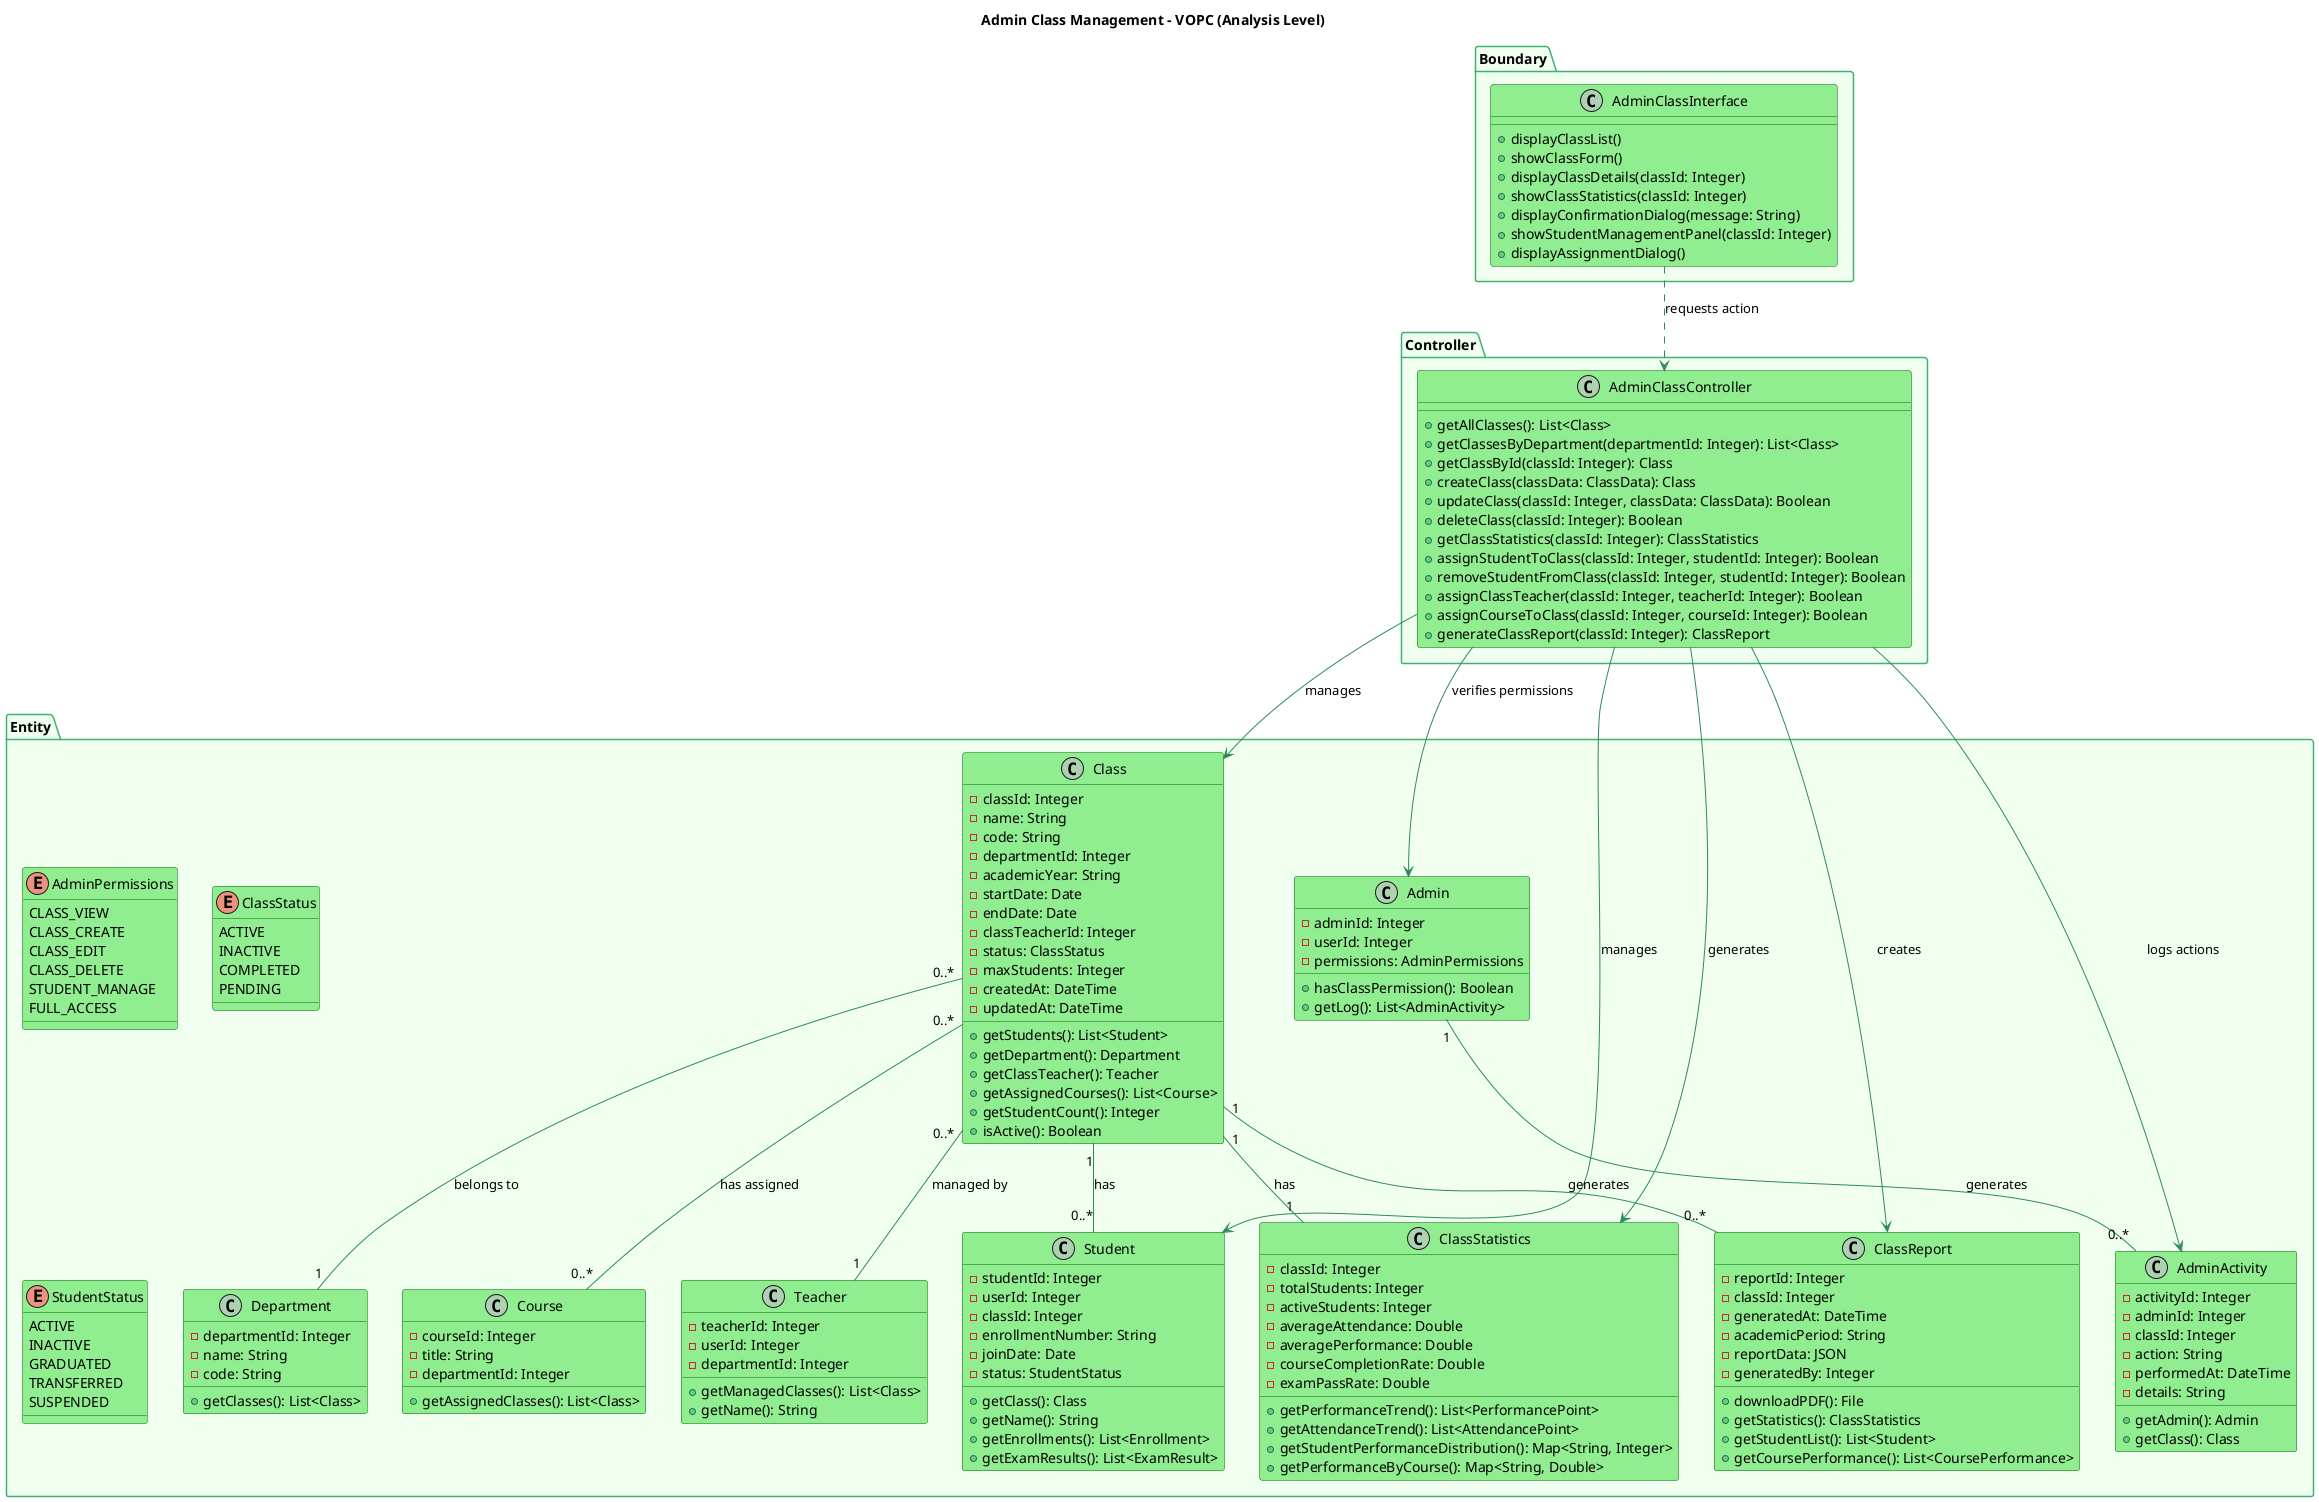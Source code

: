@startuml
title Admin Class Management - VOPC (Analysis Level)

skinparam class {
  BackgroundColor LightGreen
  ArrowColor SeaGreen
  BorderColor DarkGreen
}

skinparam package {
  BackgroundColor Honeydew
  BorderColor MediumSeaGreen
}

package "Boundary" {
  class "AdminClassInterface" as ACI {
    + displayClassList()
    + showClassForm()
    + displayClassDetails(classId: Integer)
    + showClassStatistics(classId: Integer)
    + displayConfirmationDialog(message: String)
    + showStudentManagementPanel(classId: Integer)
    + displayAssignmentDialog()
  }
}

package "Controller" {
  class "AdminClassController" as ACC {
    + getAllClasses(): List<Class>
    + getClassesByDepartment(departmentId: Integer): List<Class>
    + getClassById(classId: Integer): Class
    + createClass(classData: ClassData): Class
    + updateClass(classId: Integer, classData: ClassData): Boolean
    + deleteClass(classId: Integer): Boolean
    + getClassStatistics(classId: Integer): ClassStatistics
    + assignStudentToClass(classId: Integer, studentId: Integer): Boolean
    + removeStudentFromClass(classId: Integer, studentId: Integer): Boolean
    + assignClassTeacher(classId: Integer, teacherId: Integer): Boolean
    + assignCourseToClass(classId: Integer, courseId: Integer): Boolean
    + generateClassReport(classId: Integer): ClassReport
  }
}

package "Entity" {
  class "Admin" as A {
    - adminId: Integer
    - userId: Integer
    - permissions: AdminPermissions
    + hasClassPermission(): Boolean
    + getLog(): List<AdminActivity>
  }
  
  class "Class" as C {
    - classId: Integer
    - name: String
    - code: String
    - departmentId: Integer
    - academicYear: String
    - startDate: Date
    - endDate: Date
    - classTeacherId: Integer
    - status: ClassStatus
    - maxStudents: Integer
    - createdAt: DateTime
    - updatedAt: DateTime
    + getStudents(): List<Student>
    + getDepartment(): Department
    + getClassTeacher(): Teacher
    + getAssignedCourses(): List<Course>
    + getStudentCount(): Integer
    + isActive(): Boolean
  }
  
  class "Student" as S {
    - studentId: Integer
    - userId: Integer
    - classId: Integer
    - enrollmentNumber: String
    - joinDate: Date
    - status: StudentStatus
    + getClass(): Class
    + getName(): String
    + getEnrollments(): List<Enrollment>
    + getExamResults(): List<ExamResult>
  }
  
  class "Teacher" as T {
    - teacherId: Integer
    - userId: Integer
    - departmentId: Integer
    + getManagedClasses(): List<Class>
    + getName(): String
  }
  
  class "Department" as D {
    - departmentId: Integer
    - name: String
    - code: String
    + getClasses(): List<Class>
  }
  
  class "Course" as CO {
    - courseId: Integer
    - title: String
    - departmentId: Integer
    + getAssignedClasses(): List<Class>
  }
  
  class "ClassStatistics" as CS {
    - classId: Integer
    - totalStudents: Integer
    - activeStudents: Integer
    - averageAttendance: Double
    - averagePerformance: Double
    - courseCompletionRate: Double
    - examPassRate: Double
    + getPerformanceTrend(): List<PerformancePoint>
    + getAttendanceTrend(): List<AttendancePoint>
    + getStudentPerformanceDistribution(): Map<String, Integer>
    + getPerformanceByCourse(): Map<String, Double>
  }
  
  class "ClassReport" as CR {
    - reportId: Integer
    - classId: Integer
    - generatedAt: DateTime
    - academicPeriod: String
    - reportData: JSON
    - generatedBy: Integer
    + downloadPDF(): File
    + getStatistics(): ClassStatistics
    + getStudentList(): List<Student>
    + getCoursePerformance(): List<CoursePerformance>
  }
  
  class "AdminActivity" as AA {
    - activityId: Integer
    - adminId: Integer
    - classId: Integer
    - action: String
    - performedAt: DateTime
    - details: String
    + getAdmin(): Admin
    + getClass(): Class
  }
  
  enum "AdminPermissions" as AP {
    CLASS_VIEW
    CLASS_CREATE
    CLASS_EDIT
    CLASS_DELETE
    STUDENT_MANAGE
    FULL_ACCESS
  }
  
  enum "ClassStatus" as CST {
    ACTIVE
    INACTIVE
    COMPLETED
    PENDING
  }
  
  enum "StudentStatus" as SS {
    ACTIVE
    INACTIVE
    GRADUATED
    TRANSFERRED
    SUSPENDED
  }
}

' Relationships
ACI ..> ACC : requests action
ACC --> A : verifies permissions
ACC --> C : manages
ACC --> S : manages
ACC --> CS : generates
ACC --> CR : creates
ACC --> AA : logs actions
A "1" -- "0..*" AA : generates
C "1" -- "0..*" S : has
C "0..*" -- "1" D : belongs to
C "0..*" -- "1" T : managed by
C "0..*" -- "0..*" CO : has assigned
C "1" -- "1" CS : has
C "1" -- "0..*" CR : generates

@enduml 